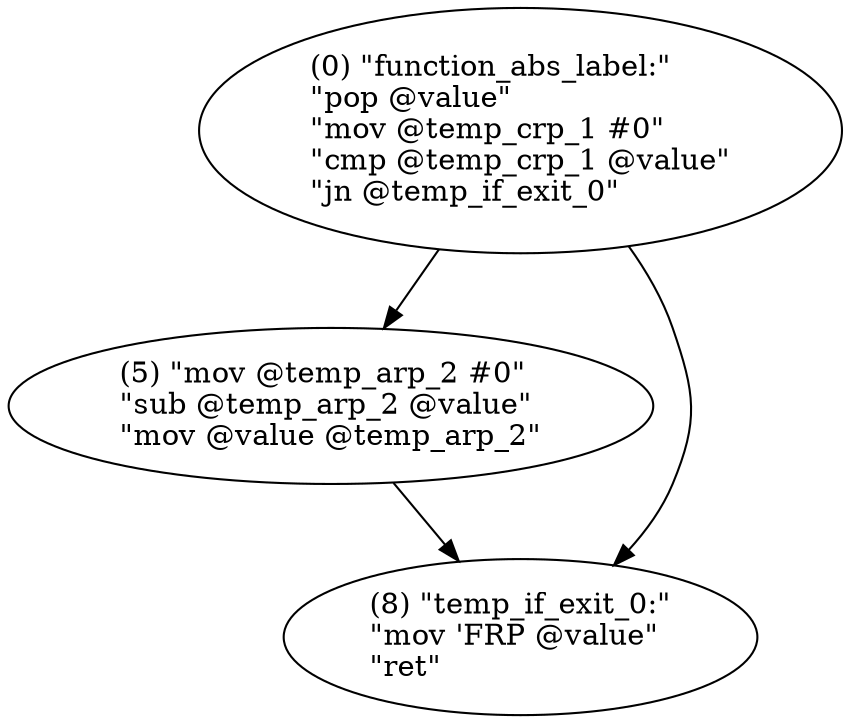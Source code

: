 digraph {
    0 [ label = "(0) \"function_abs_label:\"\l\"pop @value\"\l\"mov @temp_crp_1 #0\"\l\"cmp @temp_crp_1 @value\"\l\"jn @temp_if_exit_0\"\l" ]
    1 [ label = "(5) \"mov @temp_arp_2 #0\"\l\"sub @temp_arp_2 @value\"\l\"mov @value @temp_arp_2\"\l" ]
    2 [ label = "(8) \"temp_if_exit_0:\"\l\"mov 'FRP @value\"\l\"ret\"\l" ]
    0 -> 2 [ ]
    0 -> 1 [ ]
    1 -> 2 [ ]
}
